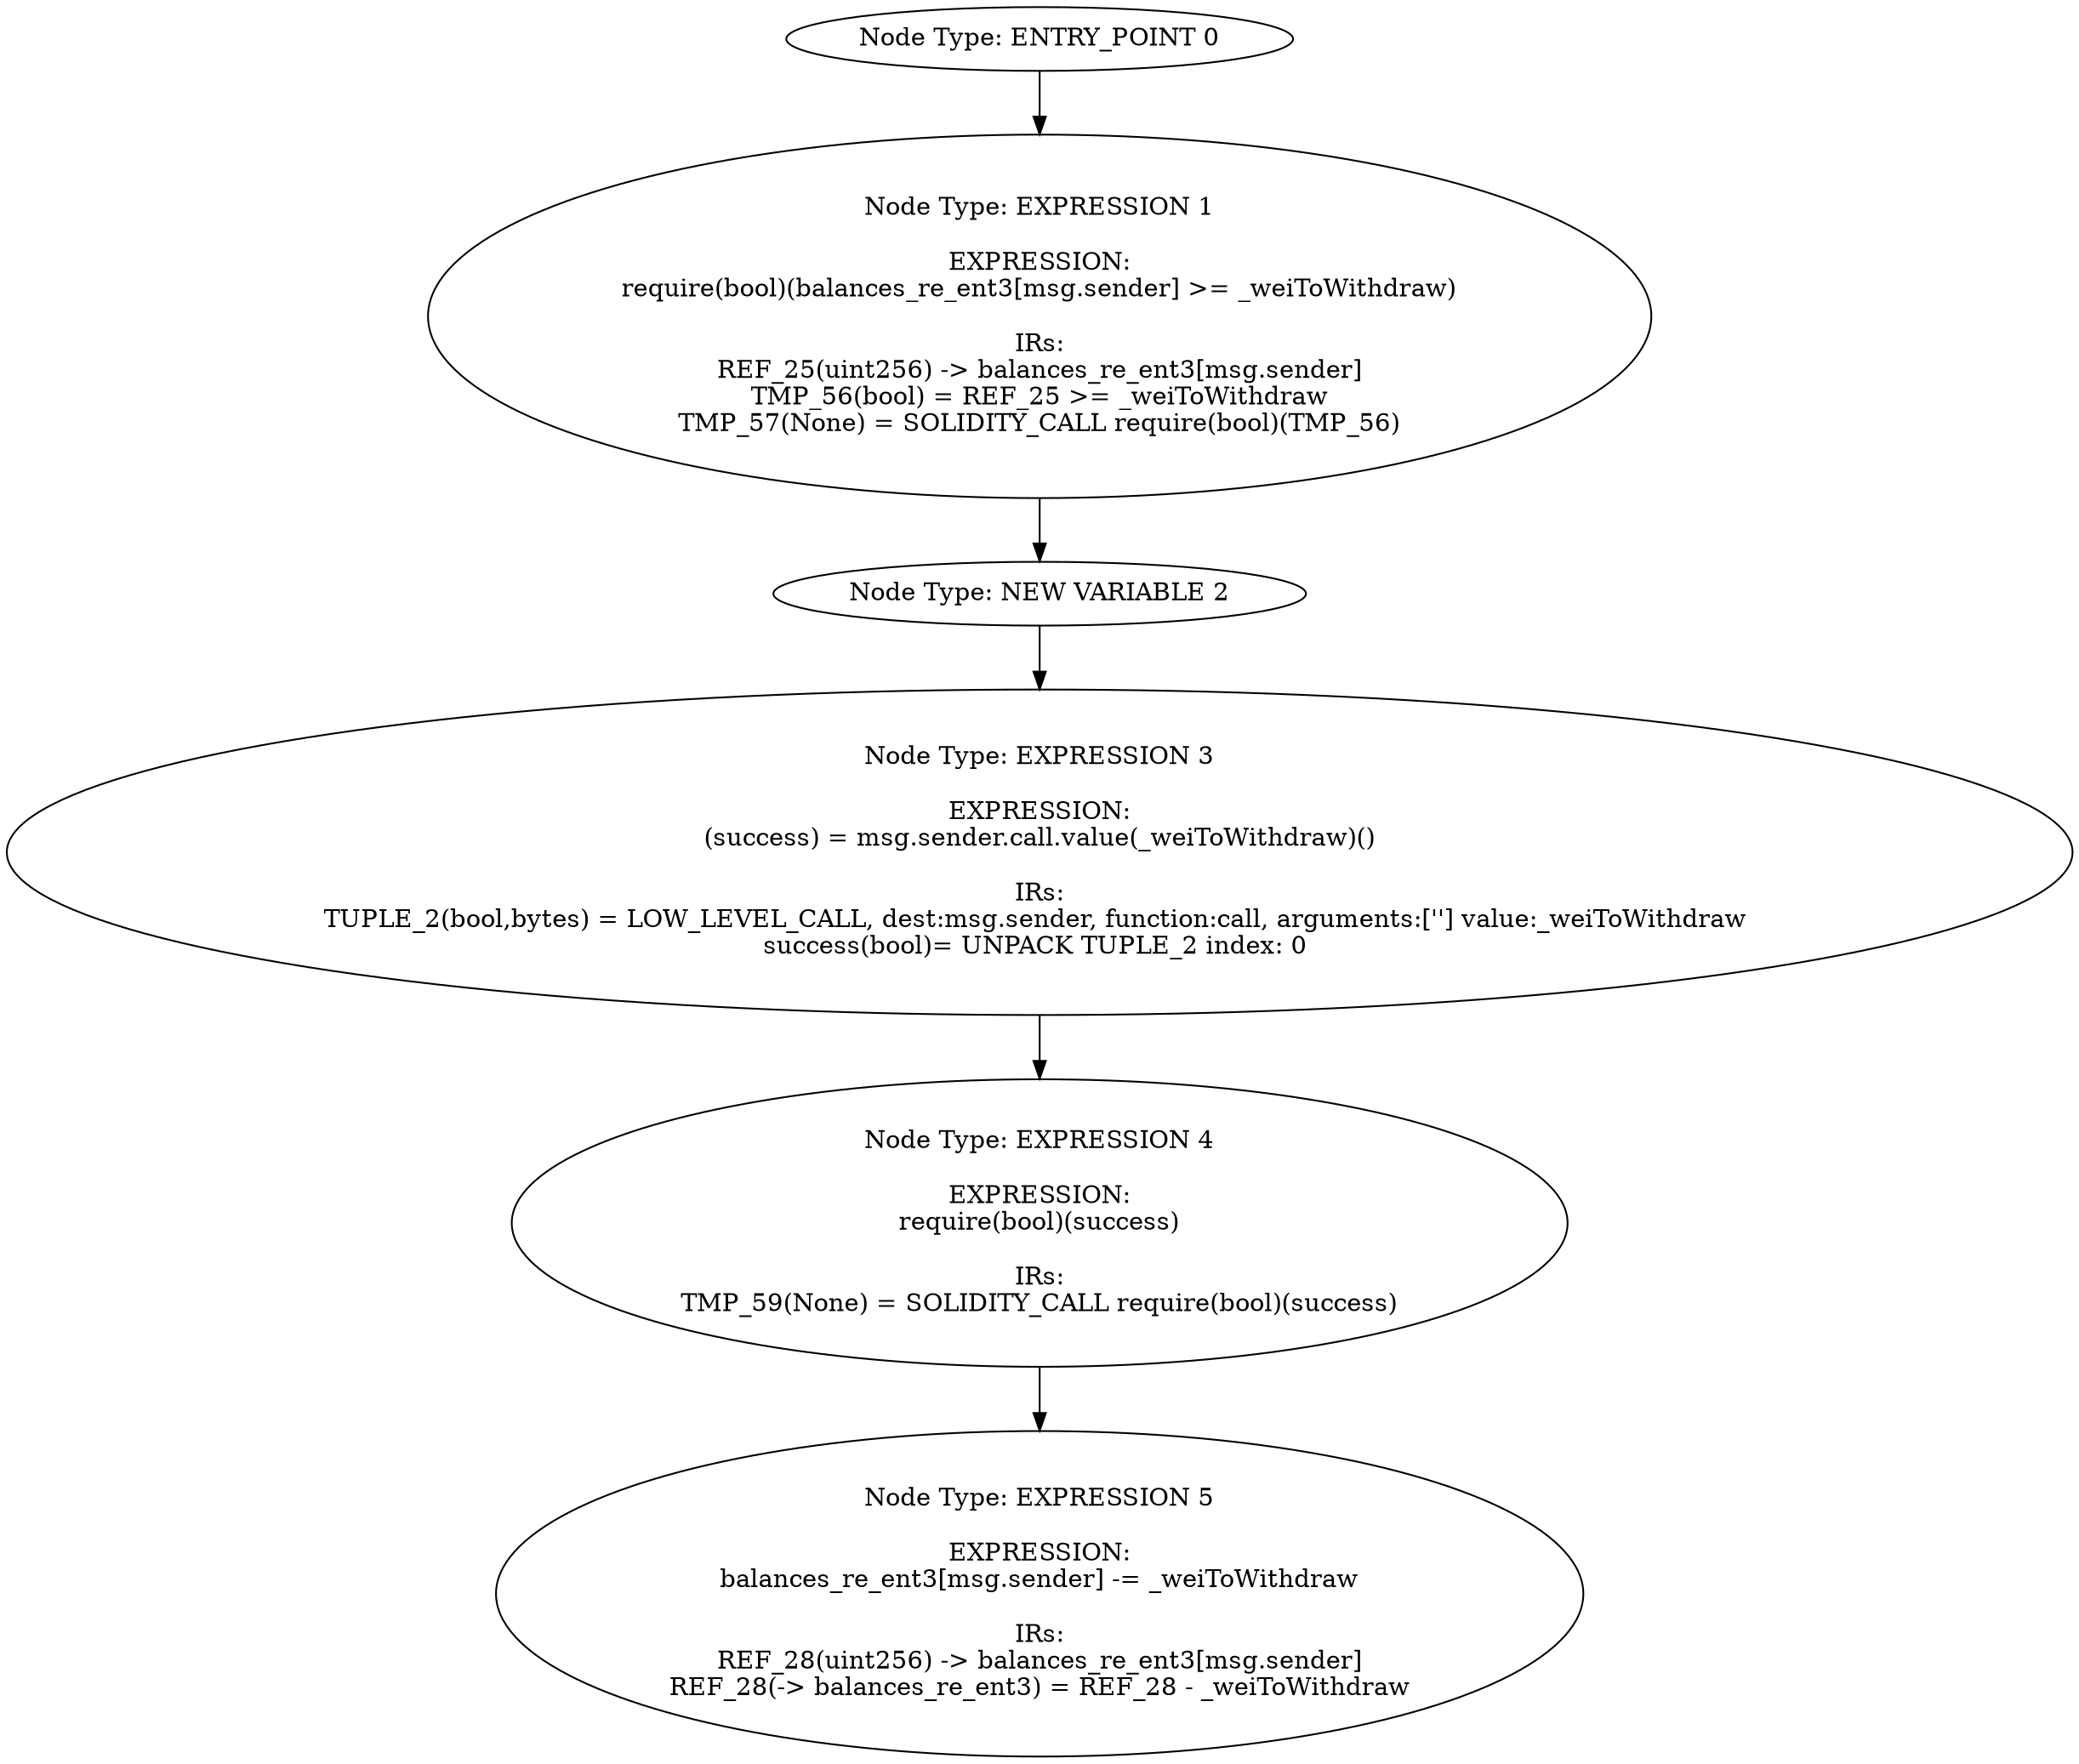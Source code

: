 digraph{
0[label="Node Type: ENTRY_POINT 0
"];
0->1;
1[label="Node Type: EXPRESSION 1

EXPRESSION:
require(bool)(balances_re_ent3[msg.sender] >= _weiToWithdraw)

IRs:
REF_25(uint256) -> balances_re_ent3[msg.sender]
TMP_56(bool) = REF_25 >= _weiToWithdraw
TMP_57(None) = SOLIDITY_CALL require(bool)(TMP_56)"];
1->2;
2[label="Node Type: NEW VARIABLE 2
"];
2->3;
3[label="Node Type: EXPRESSION 3

EXPRESSION:
(success) = msg.sender.call.value(_weiToWithdraw)()

IRs:
TUPLE_2(bool,bytes) = LOW_LEVEL_CALL, dest:msg.sender, function:call, arguments:[''] value:_weiToWithdraw 
success(bool)= UNPACK TUPLE_2 index: 0 "];
3->4;
4[label="Node Type: EXPRESSION 4

EXPRESSION:
require(bool)(success)

IRs:
TMP_59(None) = SOLIDITY_CALL require(bool)(success)"];
4->5;
5[label="Node Type: EXPRESSION 5

EXPRESSION:
balances_re_ent3[msg.sender] -= _weiToWithdraw

IRs:
REF_28(uint256) -> balances_re_ent3[msg.sender]
REF_28(-> balances_re_ent3) = REF_28 - _weiToWithdraw"];
}
